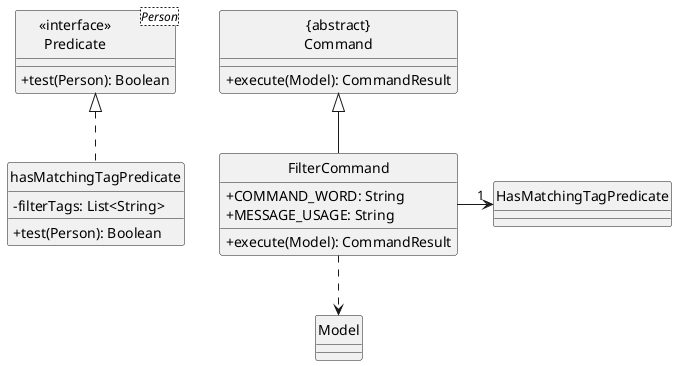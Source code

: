 @startuml
hide circle
skinparam classAttributeIconSize 0

Class "{abstract}\nCommand" as Command {
  +execute(Model): CommandResult
}
Class FilterCommand {
  +COMMAND_WORD: String
  +MESSAGE_USAGE: String
  +execute(Model): CommandResult
}
Class hasMatchingTagPredicate {
  -filterTags: List<String>
  +test(Person): Boolean
}
Class "<<interface>>\nPredicate<Person>" as Predicate {
  +test(Person): Boolean
}
Class Model

FilterCommand -up-|> Command
FilterCommand -> "1" HasMatchingTagPredicate
FilterCommand .down.> Model
hasMatchingTagPredicate .up.|> Predicate

@enduml
